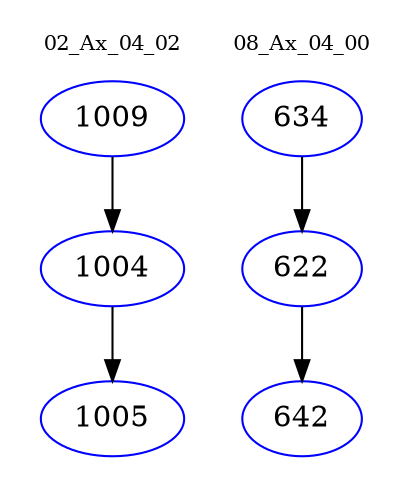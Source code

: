digraph{
subgraph cluster_0 {
color = white
label = "02_Ax_04_02";
fontsize=10;
T0_1009 [label="1009", color="blue"]
T0_1009 -> T0_1004 [color="black"]
T0_1004 [label="1004", color="blue"]
T0_1004 -> T0_1005 [color="black"]
T0_1005 [label="1005", color="blue"]
}
subgraph cluster_1 {
color = white
label = "08_Ax_04_00";
fontsize=10;
T1_634 [label="634", color="blue"]
T1_634 -> T1_622 [color="black"]
T1_622 [label="622", color="blue"]
T1_622 -> T1_642 [color="black"]
T1_642 [label="642", color="blue"]
}
}
